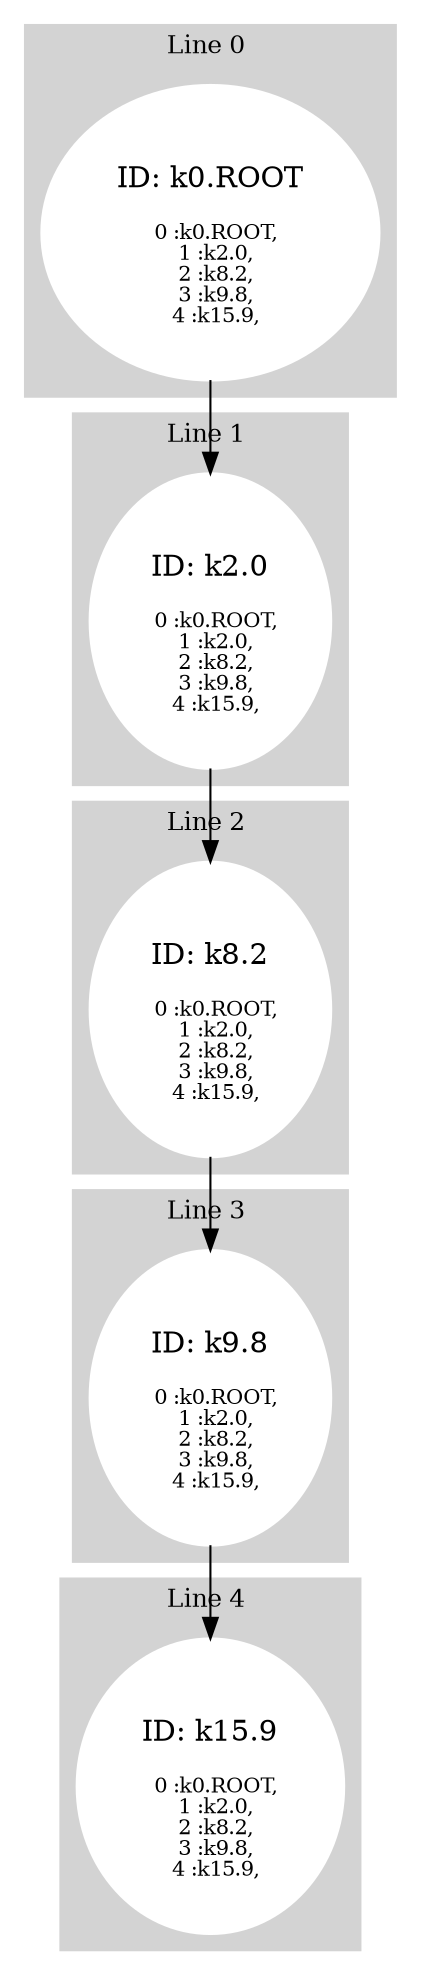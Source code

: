 digraph G {
     compound=true 
subgraph cluster_line_0 {
 style=filled;
 color=lightgrey; 
     node [style=filled,color=white]; 
k0_ROOT [label=<<BR /> ID: k0.ROOT <BR /><BR /><FONT POINT-SIZE="10">  0 :k0.ROOT,</FONT><BR /><FONT POINT-SIZE="10">  1 :k2.0,</FONT><BR /><FONT POINT-SIZE="10">  2 :k8.2,</FONT><BR /><FONT POINT-SIZE="10">  3 :k9.8,</FONT><BR /><FONT POINT-SIZE="10">  4 :k15.9,</FONT>>]
     fontsize="12" 
     label = "Line 0 " 
 }
subgraph cluster_line_1 {
 style=filled;
 color=lightgrey; 
     node [style=filled,color=white]; 
k2_0 [label=<<BR /> ID: k2.0 <BR /><BR /><FONT POINT-SIZE="10">  0 :k0.ROOT,</FONT><BR /><FONT POINT-SIZE="10">  1 :k2.0,</FONT><BR /><FONT POINT-SIZE="10">  2 :k8.2,</FONT><BR /><FONT POINT-SIZE="10">  3 :k9.8,</FONT><BR /><FONT POINT-SIZE="10">  4 :k15.9,</FONT>>]
     fontsize="12" 
     label = "Line 1 " 
 }
subgraph cluster_line_2 {
 style=filled;
 color=lightgrey; 
     node [style=filled,color=white]; 
k8_2 [label=<<BR /> ID: k8.2 <BR /><BR /><FONT POINT-SIZE="10">  0 :k0.ROOT,</FONT><BR /><FONT POINT-SIZE="10">  1 :k2.0,</FONT><BR /><FONT POINT-SIZE="10">  2 :k8.2,</FONT><BR /><FONT POINT-SIZE="10">  3 :k9.8,</FONT><BR /><FONT POINT-SIZE="10">  4 :k15.9,</FONT>>]
     fontsize="12" 
     label = "Line 2 " 
 }
subgraph cluster_line_3 {
 style=filled;
 color=lightgrey; 
     node [style=filled,color=white]; 
k9_8 [label=<<BR /> ID: k9.8 <BR /><BR /><FONT POINT-SIZE="10">  0 :k0.ROOT,</FONT><BR /><FONT POINT-SIZE="10">  1 :k2.0,</FONT><BR /><FONT POINT-SIZE="10">  2 :k8.2,</FONT><BR /><FONT POINT-SIZE="10">  3 :k9.8,</FONT><BR /><FONT POINT-SIZE="10">  4 :k15.9,</FONT>>]
     fontsize="12" 
     label = "Line 3 " 
 }
subgraph cluster_line_4 {
 style=filled;
 color=lightgrey; 
     node [style=filled,color=white]; 
k15_9 [label=<<BR /> ID: k15.9 <BR /><BR /><FONT POINT-SIZE="10">  0 :k0.ROOT,</FONT><BR /><FONT POINT-SIZE="10">  1 :k2.0,</FONT><BR /><FONT POINT-SIZE="10">  2 :k8.2,</FONT><BR /><FONT POINT-SIZE="10">  3 :k9.8,</FONT><BR /><FONT POINT-SIZE="10">  4 :k15.9,</FONT>>]
     fontsize="12" 
     label = "Line 4 " 
 }
k0_ROOT -> k2_0 
k2_0 -> k8_2 
k8_2 -> k9_8 
k9_8 -> k15_9 
}